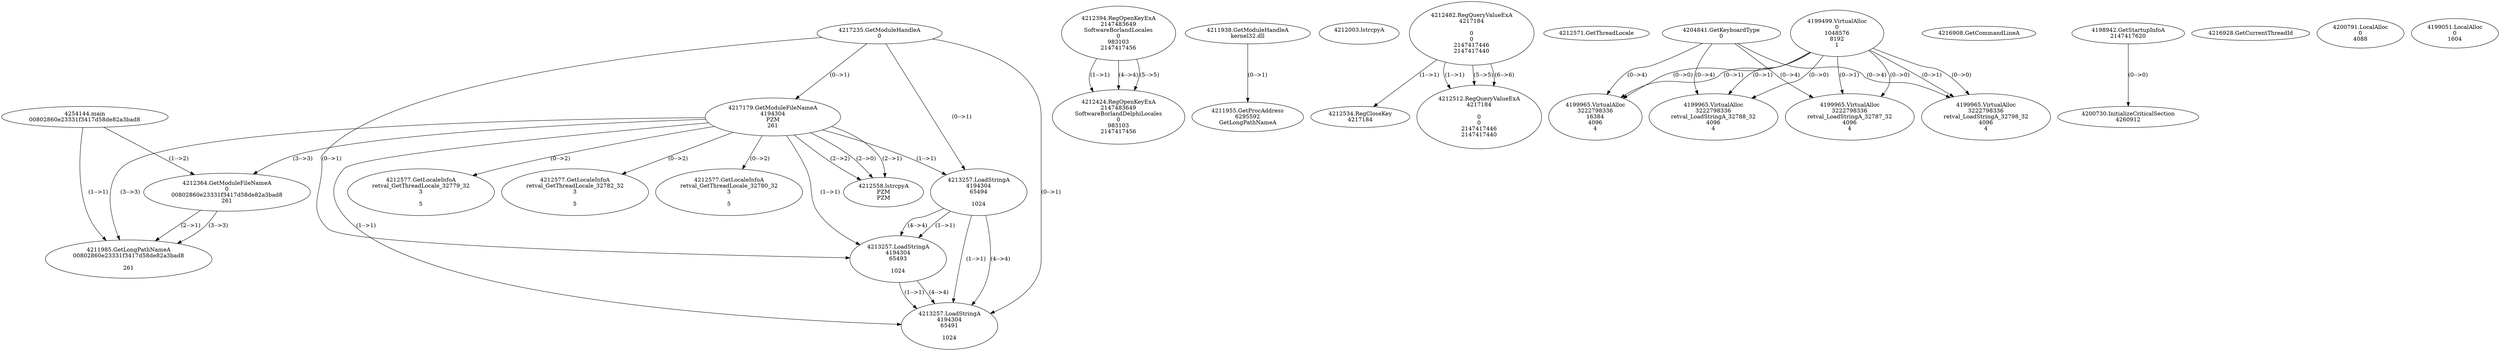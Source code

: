 // Global SCDG with merge call
digraph {
	0 [label="4254144.main
00802860e23331f3417d58de82a3bad8"]
	1 [label="4217235.GetModuleHandleA
0"]
	2 [label="4217179.GetModuleFileNameA
4194304
PZM
261"]
	1 -> 2 [label="(0-->1)"]
	3 [label="4212364.GetModuleFileNameA
0
00802860e23331f3417d58de82a3bad8
261"]
	0 -> 3 [label="(1-->2)"]
	2 -> 3 [label="(3-->3)"]
	4 [label="4212394.RegOpenKeyExA
2147483649
Software\Borland\Locales
0
983103
2147417456"]
	5 [label="4211938.GetModuleHandleA
kernel32.dll"]
	6 [label="4211955.GetProcAddress
6295592
GetLongPathNameA"]
	5 -> 6 [label="(0-->1)"]
	7 [label="4211985.GetLongPathNameA
00802860e23331f3417d58de82a3bad8

261"]
	0 -> 7 [label="(1-->1)"]
	3 -> 7 [label="(2-->1)"]
	2 -> 7 [label="(3-->3)"]
	3 -> 7 [label="(3-->3)"]
	8 [label="4212003.lstrcpyA

"]
	9 [label="4212482.RegQueryValueExA
4217184

0
0
2147417446
2147417440"]
	10 [label="4212534.RegCloseKey
4217184"]
	9 -> 10 [label="(1-->1)"]
	11 [label="4212558.lstrcpyA
PZM
PZM"]
	2 -> 11 [label="(2-->1)"]
	2 -> 11 [label="(2-->2)"]
	2 -> 11 [label="(2-->0)"]
	12 [label="4212571.GetThreadLocale
"]
	13 [label="4212577.GetLocaleInfoA
retval_GetThreadLocale_32779_32
3

5"]
	2 -> 13 [label="(0-->2)"]
	14 [label="4204841.GetKeyboardType
0"]
	15 [label="4216908.GetCommandLineA
"]
	16 [label="4198942.GetStartupInfoA
2147417620"]
	17 [label="4216928.GetCurrentThreadId
"]
	18 [label="4213257.LoadStringA
4194304
65494

1024"]
	1 -> 18 [label="(0-->1)"]
	2 -> 18 [label="(1-->1)"]
	19 [label="4213257.LoadStringA
4194304
65493

1024"]
	1 -> 19 [label="(0-->1)"]
	2 -> 19 [label="(1-->1)"]
	18 -> 19 [label="(1-->1)"]
	18 -> 19 [label="(4-->4)"]
	20 [label="4213257.LoadStringA
4194304
65491

1024"]
	1 -> 20 [label="(0-->1)"]
	2 -> 20 [label="(1-->1)"]
	18 -> 20 [label="(1-->1)"]
	19 -> 20 [label="(1-->1)"]
	18 -> 20 [label="(4-->4)"]
	19 -> 20 [label="(4-->4)"]
	21 [label="4200730.InitializeCriticalSection
4260912"]
	16 -> 21 [label="(0-->0)"]
	22 [label="4200791.LocalAlloc
0
4088"]
	23 [label="4199499.VirtualAlloc
0
1048576
8192
1"]
	24 [label="4199051.LocalAlloc
0
1604"]
	25 [label="4212424.RegOpenKeyExA
2147483649
Software\Borland\Delphi\Locales
0
983103
2147417456"]
	4 -> 25 [label="(1-->1)"]
	4 -> 25 [label="(4-->4)"]
	4 -> 25 [label="(5-->5)"]
	26 [label="4212577.GetLocaleInfoA
retval_GetThreadLocale_32782_32
3

5"]
	2 -> 26 [label="(0-->2)"]
	27 [label="4199965.VirtualAlloc
3222798336
retval_LoadStringA_32787_32
4096
4"]
	23 -> 27 [label="(0-->1)"]
	14 -> 27 [label="(0-->4)"]
	23 -> 27 [label="(0-->0)"]
	28 [label="4199965.VirtualAlloc
3222798336
retval_LoadStringA_32798_32
4096
4"]
	23 -> 28 [label="(0-->1)"]
	14 -> 28 [label="(0-->4)"]
	23 -> 28 [label="(0-->0)"]
	29 [label="4199965.VirtualAlloc
3222798336
16384
4096
4"]
	23 -> 29 [label="(0-->1)"]
	14 -> 29 [label="(0-->4)"]
	23 -> 29 [label="(0-->0)"]
	30 [label="4199965.VirtualAlloc
3222798336
retval_LoadStringA_32788_32
4096
4"]
	23 -> 30 [label="(0-->1)"]
	14 -> 30 [label="(0-->4)"]
	23 -> 30 [label="(0-->0)"]
	31 [label="4212512.RegQueryValueExA
4217184

0
0
2147417446
2147417440"]
	9 -> 31 [label="(1-->1)"]
	9 -> 31 [label="(5-->5)"]
	9 -> 31 [label="(6-->6)"]
	32 [label="4212577.GetLocaleInfoA
retval_GetThreadLocale_32780_32
3

5"]
	2 -> 32 [label="(0-->2)"]
}

